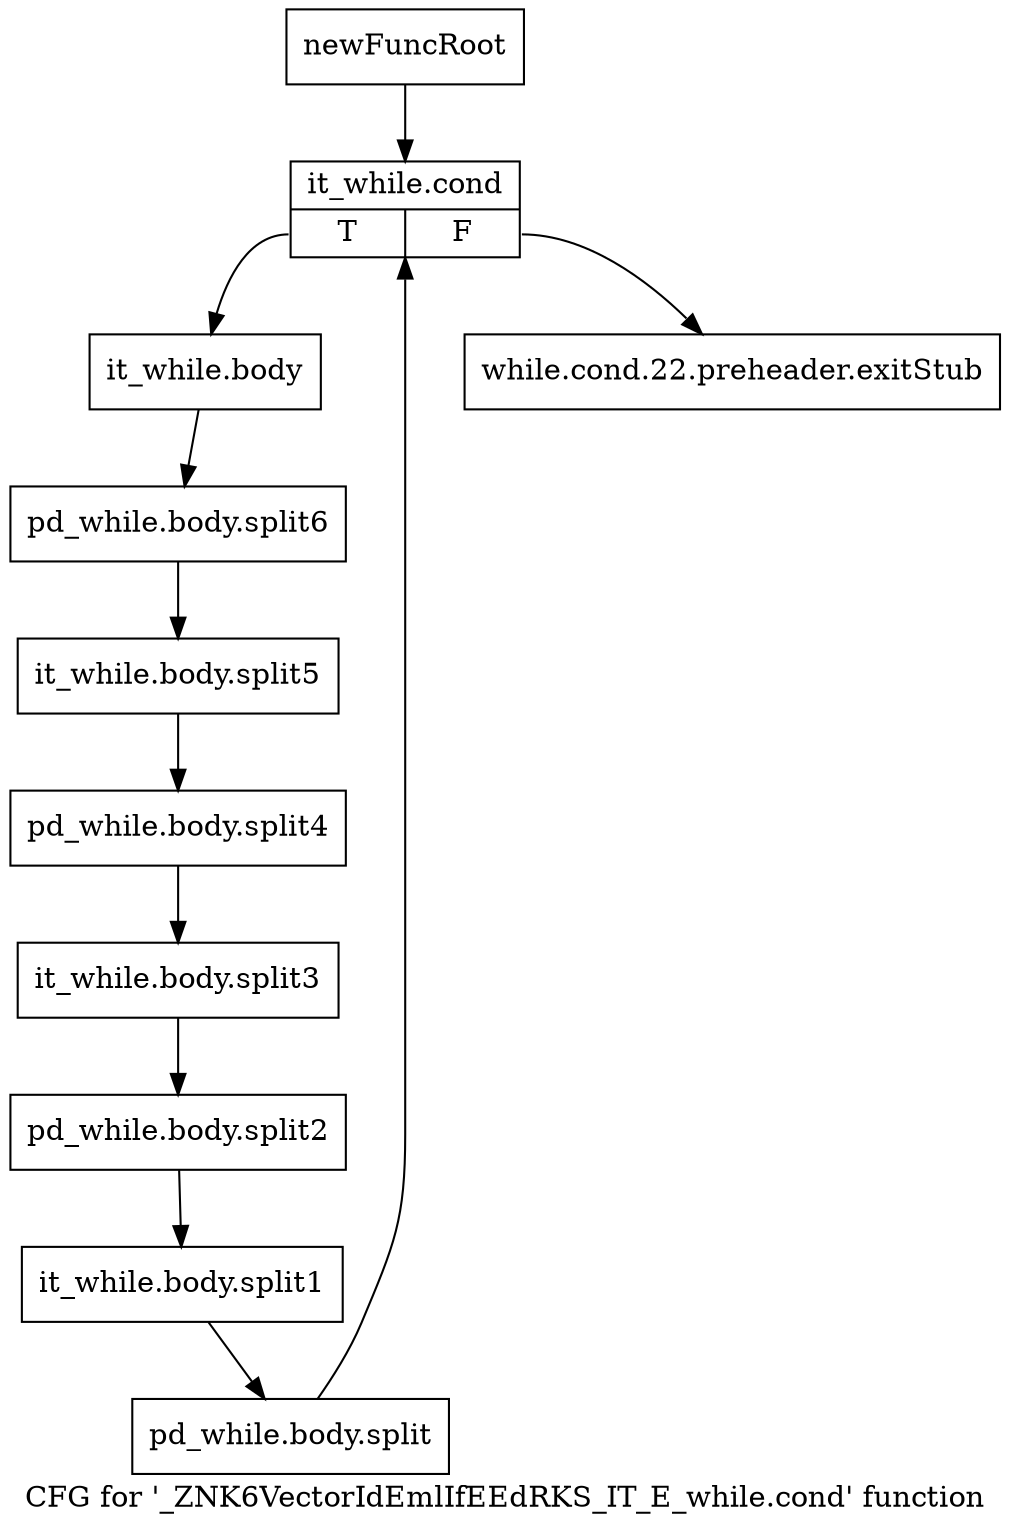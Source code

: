 digraph "CFG for '_ZNK6VectorIdEmlIfEEdRKS_IT_E_while.cond' function" {
	label="CFG for '_ZNK6VectorIdEmlIfEEdRKS_IT_E_while.cond' function";

	Node0x9914240 [shape=record,label="{newFuncRoot}"];
	Node0x9914240 -> Node0x99142e0;
	Node0x9914290 [shape=record,label="{while.cond.22.preheader.exitStub}"];
	Node0x99142e0 [shape=record,label="{it_while.cond|{<s0>T|<s1>F}}"];
	Node0x99142e0:s0 -> Node0x9914330;
	Node0x99142e0:s1 -> Node0x9914290;
	Node0x9914330 [shape=record,label="{it_while.body}"];
	Node0x9914330 -> Node0xbae1910;
	Node0xbae1910 [shape=record,label="{pd_while.body.split6}"];
	Node0xbae1910 -> Node0xbcae0b0;
	Node0xbcae0b0 [shape=record,label="{it_while.body.split5}"];
	Node0xbcae0b0 -> Node0xbae1870;
	Node0xbae1870 [shape=record,label="{pd_while.body.split4}"];
	Node0xbae1870 -> Node0xbae18c0;
	Node0xbae18c0 [shape=record,label="{it_while.body.split3}"];
	Node0xbae18c0 -> Node0xbae1960;
	Node0xbae1960 [shape=record,label="{pd_while.body.split2}"];
	Node0xbae1960 -> Node0xbae1c30;
	Node0xbae1c30 [shape=record,label="{it_while.body.split1}"];
	Node0xbae1c30 -> Node0xbae1d70;
	Node0xbae1d70 [shape=record,label="{pd_while.body.split}"];
	Node0xbae1d70 -> Node0x99142e0;
}
